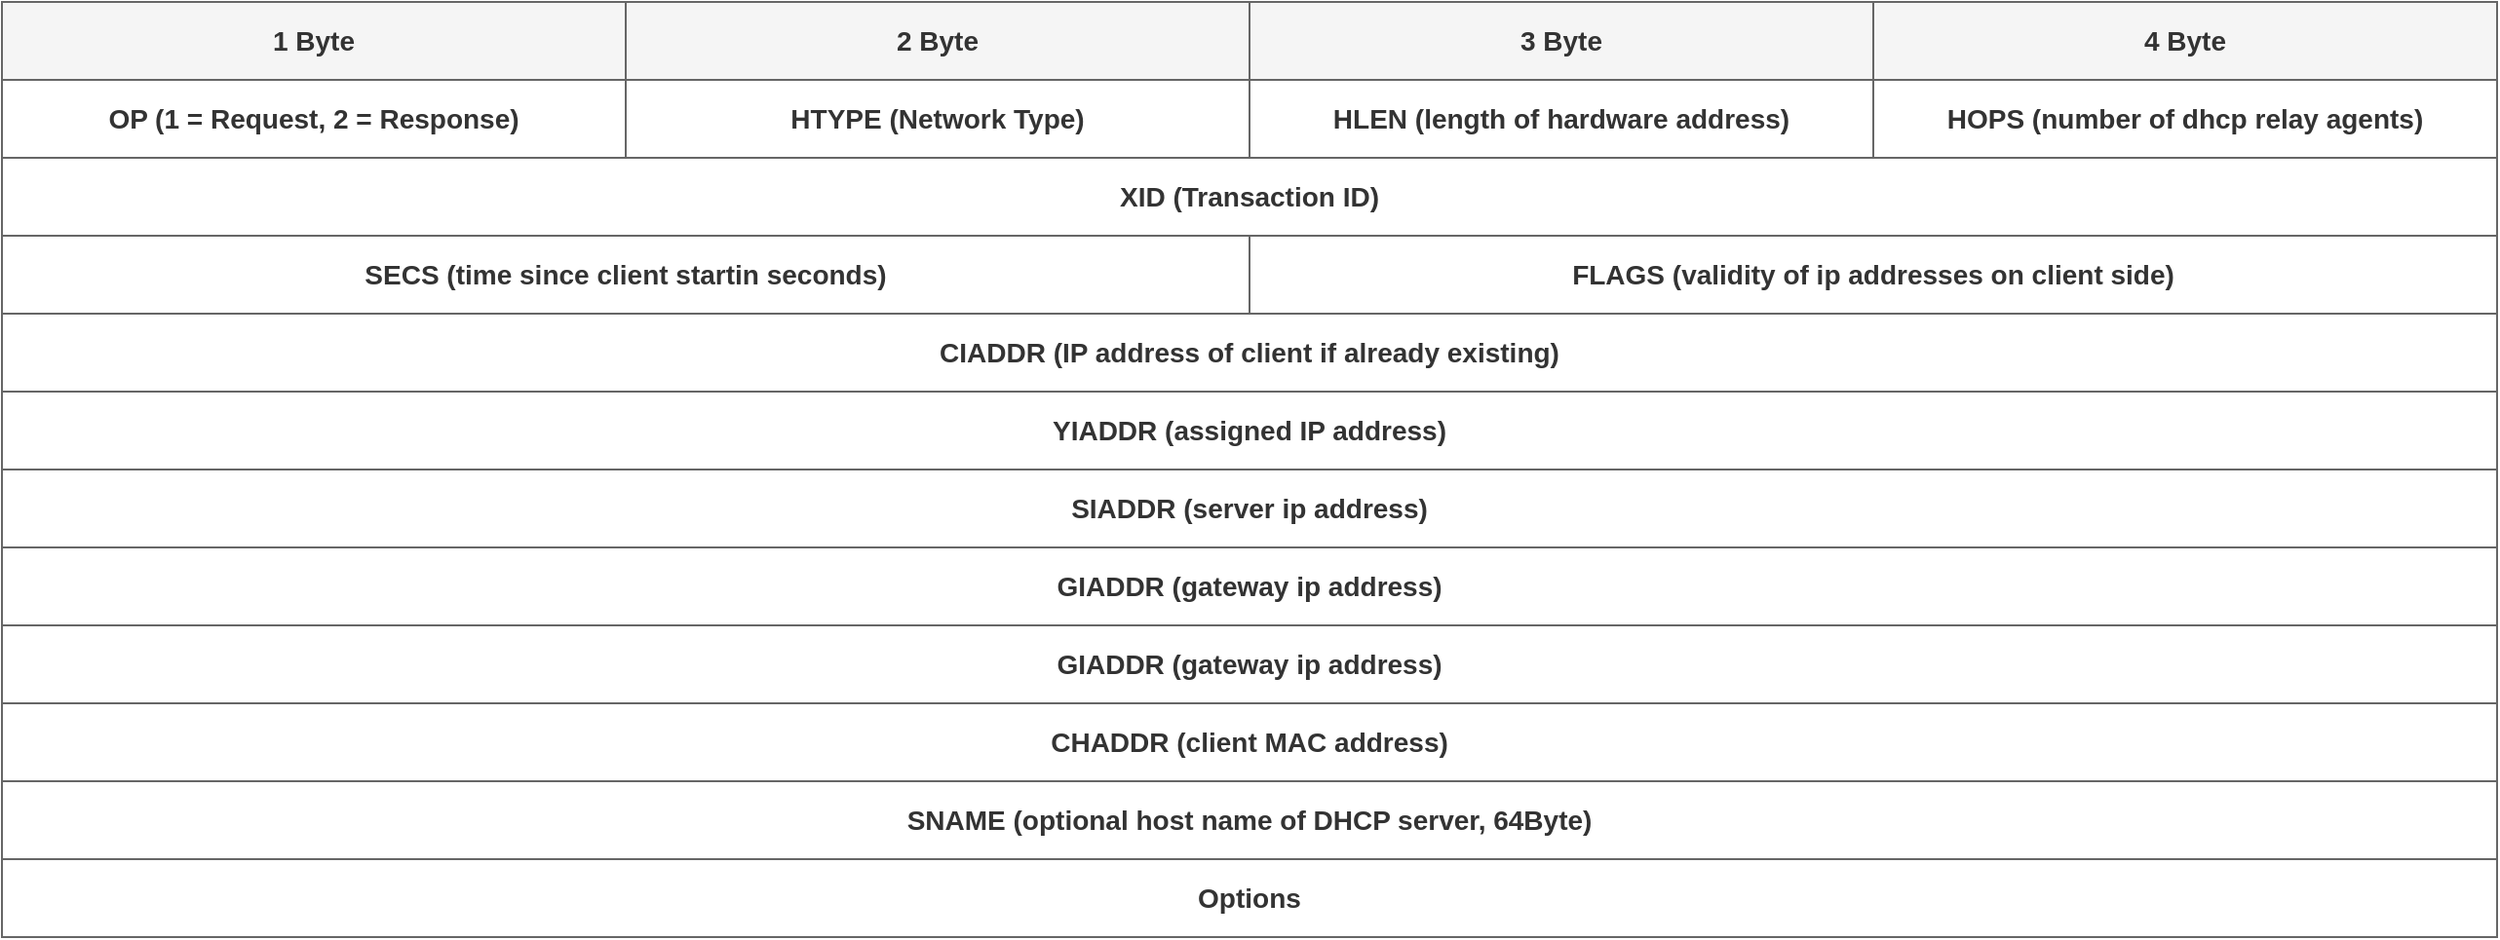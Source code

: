 <mxfile version="14.9.6" type="device"><diagram id="g_bfNwlQONrLoPzY_CVJ" name="Page-1"><mxGraphModel dx="1422" dy="816" grid="1" gridSize="10" guides="1" tooltips="1" connect="1" arrows="1" fold="1" page="1" pageScale="1" pageWidth="850" pageHeight="1100" math="0" shadow="0"><root><mxCell id="0"/><mxCell id="1" parent="0"/><mxCell id="L1Mo9m9j5UiaMNR2hxFM-1" value="&lt;b&gt;&lt;font style=&quot;font-size: 14px&quot;&gt;1 Byte&lt;/font&gt;&lt;/b&gt;" style="rounded=0;whiteSpace=wrap;html=1;fillColor=#f5f5f5;strokeColor=#666666;fontColor=#333333;" vertex="1" parent="1"><mxGeometry x="40" y="40" width="320" height="40" as="geometry"/></mxCell><mxCell id="L1Mo9m9j5UiaMNR2hxFM-2" value="&lt;b&gt;&lt;font style=&quot;font-size: 14px&quot;&gt;2 Byte&lt;/font&gt;&lt;/b&gt;" style="rounded=0;whiteSpace=wrap;html=1;fillColor=#f5f5f5;strokeColor=#666666;fontColor=#333333;" vertex="1" parent="1"><mxGeometry x="360" y="40" width="320" height="40" as="geometry"/></mxCell><mxCell id="L1Mo9m9j5UiaMNR2hxFM-3" value="&lt;b&gt;&lt;font style=&quot;font-size: 14px&quot;&gt;3 Byte&lt;/font&gt;&lt;/b&gt;" style="rounded=0;whiteSpace=wrap;html=1;fillColor=#f5f5f5;strokeColor=#666666;fontColor=#333333;" vertex="1" parent="1"><mxGeometry x="680" y="40" width="320" height="40" as="geometry"/></mxCell><mxCell id="L1Mo9m9j5UiaMNR2hxFM-4" value="&lt;b&gt;&lt;font style=&quot;font-size: 14px&quot;&gt;4 Byte&lt;/font&gt;&lt;/b&gt;" style="rounded=0;whiteSpace=wrap;html=1;fillColor=#f5f5f5;strokeColor=#666666;fontColor=#333333;" vertex="1" parent="1"><mxGeometry x="1000" y="40" width="320" height="40" as="geometry"/></mxCell><mxCell id="L1Mo9m9j5UiaMNR2hxFM-5" value="&lt;b&gt;&lt;font style=&quot;font-size: 14px&quot;&gt;OP (1 = Request, 2 = Response)&lt;/font&gt;&lt;/b&gt;" style="rounded=0;whiteSpace=wrap;html=1;strokeColor=#666666;fontColor=#333333;fillColor=none;" vertex="1" parent="1"><mxGeometry x="40" y="80" width="320" height="40" as="geometry"/></mxCell><mxCell id="L1Mo9m9j5UiaMNR2hxFM-6" value="&lt;b&gt;&lt;font style=&quot;font-size: 14px&quot;&gt;HTYPE (Network Type)&lt;/font&gt;&lt;/b&gt;" style="rounded=0;whiteSpace=wrap;html=1;strokeColor=#666666;fontColor=#333333;fillColor=none;" vertex="1" parent="1"><mxGeometry x="360" y="80" width="320" height="40" as="geometry"/></mxCell><mxCell id="L1Mo9m9j5UiaMNR2hxFM-7" value="&lt;b&gt;&lt;font style=&quot;font-size: 14px&quot;&gt;HLEN (length of hardware address)&lt;/font&gt;&lt;/b&gt;" style="rounded=0;whiteSpace=wrap;html=1;strokeColor=#666666;fontColor=#333333;fillColor=none;" vertex="1" parent="1"><mxGeometry x="680" y="80" width="320" height="40" as="geometry"/></mxCell><mxCell id="L1Mo9m9j5UiaMNR2hxFM-8" value="&lt;b&gt;&lt;font style=&quot;font-size: 14px&quot;&gt;HOPS (number of dhcp relay agents)&lt;/font&gt;&lt;/b&gt;" style="rounded=0;whiteSpace=wrap;html=1;strokeColor=#666666;fontColor=#333333;fillColor=none;" vertex="1" parent="1"><mxGeometry x="1000" y="80" width="320" height="40" as="geometry"/></mxCell><mxCell id="L1Mo9m9j5UiaMNR2hxFM-9" value="&lt;b&gt;&lt;font style=&quot;font-size: 14px&quot;&gt;XID (Transaction ID)&lt;/font&gt;&lt;/b&gt;" style="rounded=0;whiteSpace=wrap;html=1;strokeColor=#666666;fontColor=#333333;fillColor=none;" vertex="1" parent="1"><mxGeometry x="40" y="120" width="1280" height="40" as="geometry"/></mxCell><mxCell id="L1Mo9m9j5UiaMNR2hxFM-10" value="&lt;b&gt;&lt;font style=&quot;font-size: 14px&quot;&gt;SECS (time since client startin seconds)&lt;/font&gt;&lt;/b&gt;" style="rounded=0;whiteSpace=wrap;html=1;strokeColor=#666666;fontColor=#333333;fillColor=none;" vertex="1" parent="1"><mxGeometry x="40" y="160" width="640" height="40" as="geometry"/></mxCell><mxCell id="L1Mo9m9j5UiaMNR2hxFM-11" value="&lt;b&gt;&lt;font style=&quot;font-size: 14px&quot;&gt;FLAGS (validity of ip addresses on client side)&lt;/font&gt;&lt;/b&gt;" style="rounded=0;whiteSpace=wrap;html=1;strokeColor=#666666;fontColor=#333333;fillColor=none;" vertex="1" parent="1"><mxGeometry x="680" y="160" width="640" height="40" as="geometry"/></mxCell><mxCell id="L1Mo9m9j5UiaMNR2hxFM-12" value="&lt;b&gt;&lt;font style=&quot;font-size: 14px&quot;&gt;CIADDR (IP address of client if already existing)&lt;/font&gt;&lt;/b&gt;" style="rounded=0;whiteSpace=wrap;html=1;strokeColor=#666666;fontColor=#333333;fillColor=none;" vertex="1" parent="1"><mxGeometry x="40" y="200" width="1280" height="40" as="geometry"/></mxCell><mxCell id="L1Mo9m9j5UiaMNR2hxFM-13" value="&lt;b&gt;&lt;font style=&quot;font-size: 14px&quot;&gt;YIADDR (assigned IP address)&lt;/font&gt;&lt;/b&gt;" style="rounded=0;whiteSpace=wrap;html=1;strokeColor=#666666;fontColor=#333333;fillColor=none;" vertex="1" parent="1"><mxGeometry x="40" y="240" width="1280" height="40" as="geometry"/></mxCell><mxCell id="L1Mo9m9j5UiaMNR2hxFM-14" value="&lt;b&gt;&lt;font style=&quot;font-size: 14px&quot;&gt;SIADDR (server ip address)&lt;/font&gt;&lt;/b&gt;" style="rounded=0;whiteSpace=wrap;html=1;strokeColor=#666666;fontColor=#333333;fillColor=none;" vertex="1" parent="1"><mxGeometry x="40" y="280" width="1280" height="40" as="geometry"/></mxCell><mxCell id="L1Mo9m9j5UiaMNR2hxFM-15" value="&lt;b&gt;&lt;font style=&quot;font-size: 14px&quot;&gt;GIADDR (gateway ip address)&lt;/font&gt;&lt;/b&gt;" style="rounded=0;whiteSpace=wrap;html=1;strokeColor=#666666;fontColor=#333333;fillColor=none;" vertex="1" parent="1"><mxGeometry x="40" y="320" width="1280" height="40" as="geometry"/></mxCell><mxCell id="L1Mo9m9j5UiaMNR2hxFM-16" value="&lt;b&gt;&lt;font style=&quot;font-size: 14px&quot;&gt;GIADDR (gateway ip address)&lt;/font&gt;&lt;/b&gt;" style="rounded=0;whiteSpace=wrap;html=1;strokeColor=#666666;fontColor=#333333;fillColor=none;" vertex="1" parent="1"><mxGeometry x="40" y="360" width="1280" height="40" as="geometry"/></mxCell><mxCell id="L1Mo9m9j5UiaMNR2hxFM-17" value="&lt;b&gt;&lt;font style=&quot;font-size: 14px&quot;&gt;CHADDR (client MAC address)&lt;/font&gt;&lt;/b&gt;" style="rounded=0;whiteSpace=wrap;html=1;strokeColor=#666666;fontColor=#333333;fillColor=none;" vertex="1" parent="1"><mxGeometry x="40" y="400" width="1280" height="40" as="geometry"/></mxCell><mxCell id="L1Mo9m9j5UiaMNR2hxFM-18" value="&lt;b&gt;&lt;font style=&quot;font-size: 14px&quot;&gt;SNAME (optional host name of DHCP server, 64Byte)&lt;/font&gt;&lt;/b&gt;" style="rounded=0;whiteSpace=wrap;html=1;strokeColor=#666666;fontColor=#333333;fillColor=none;" vertex="1" parent="1"><mxGeometry x="40" y="440" width="1280" height="40" as="geometry"/></mxCell><mxCell id="L1Mo9m9j5UiaMNR2hxFM-19" value="&lt;b&gt;&lt;font style=&quot;font-size: 14px&quot;&gt;Options&lt;/font&gt;&lt;/b&gt;" style="rounded=0;whiteSpace=wrap;html=1;strokeColor=#666666;fontColor=#333333;fillColor=none;" vertex="1" parent="1"><mxGeometry x="40" y="480" width="1280" height="40" as="geometry"/></mxCell></root></mxGraphModel></diagram></mxfile>